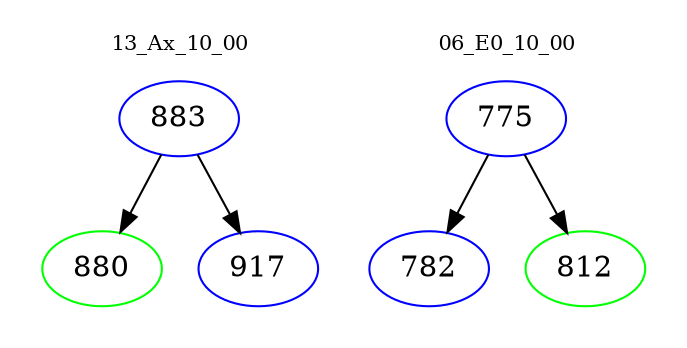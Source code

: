 digraph{
subgraph cluster_0 {
color = white
label = "13_Ax_10_00";
fontsize=10;
T0_883 [label="883", color="blue"]
T0_883 -> T0_880 [color="black"]
T0_880 [label="880", color="green"]
T0_883 -> T0_917 [color="black"]
T0_917 [label="917", color="blue"]
}
subgraph cluster_1 {
color = white
label = "06_E0_10_00";
fontsize=10;
T1_775 [label="775", color="blue"]
T1_775 -> T1_782 [color="black"]
T1_782 [label="782", color="blue"]
T1_775 -> T1_812 [color="black"]
T1_812 [label="812", color="green"]
}
}

